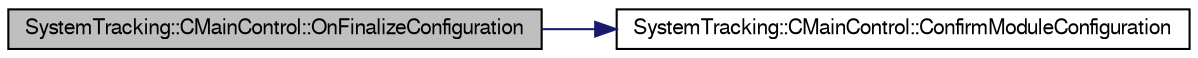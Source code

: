 digraph G
{
  edge [fontname="FreeSans",fontsize="10",labelfontname="FreeSans",labelfontsize="10"];
  node [fontname="FreeSans",fontsize="10",shape=record];
  rankdir="LR";
  Node1 [label="SystemTracking::CMainControl::OnFinalizeConfiguration",height=0.2,width=0.4,color="black", fillcolor="grey75", style="filled" fontcolor="black"];
  Node1 -> Node2 [color="midnightblue",fontsize="10",style="solid",fontname="FreeSans"];
  Node2 [label="SystemTracking::CMainControl::ConfirmModuleConfiguration",height=0.2,width=0.4,color="black", fillcolor="white", style="filled",URL="$classSystemTracking_1_1CMainControl.html#ae3a35ef6c557bc66707db334a50a5280",tooltip="slot for confirm module configuration."];
}
